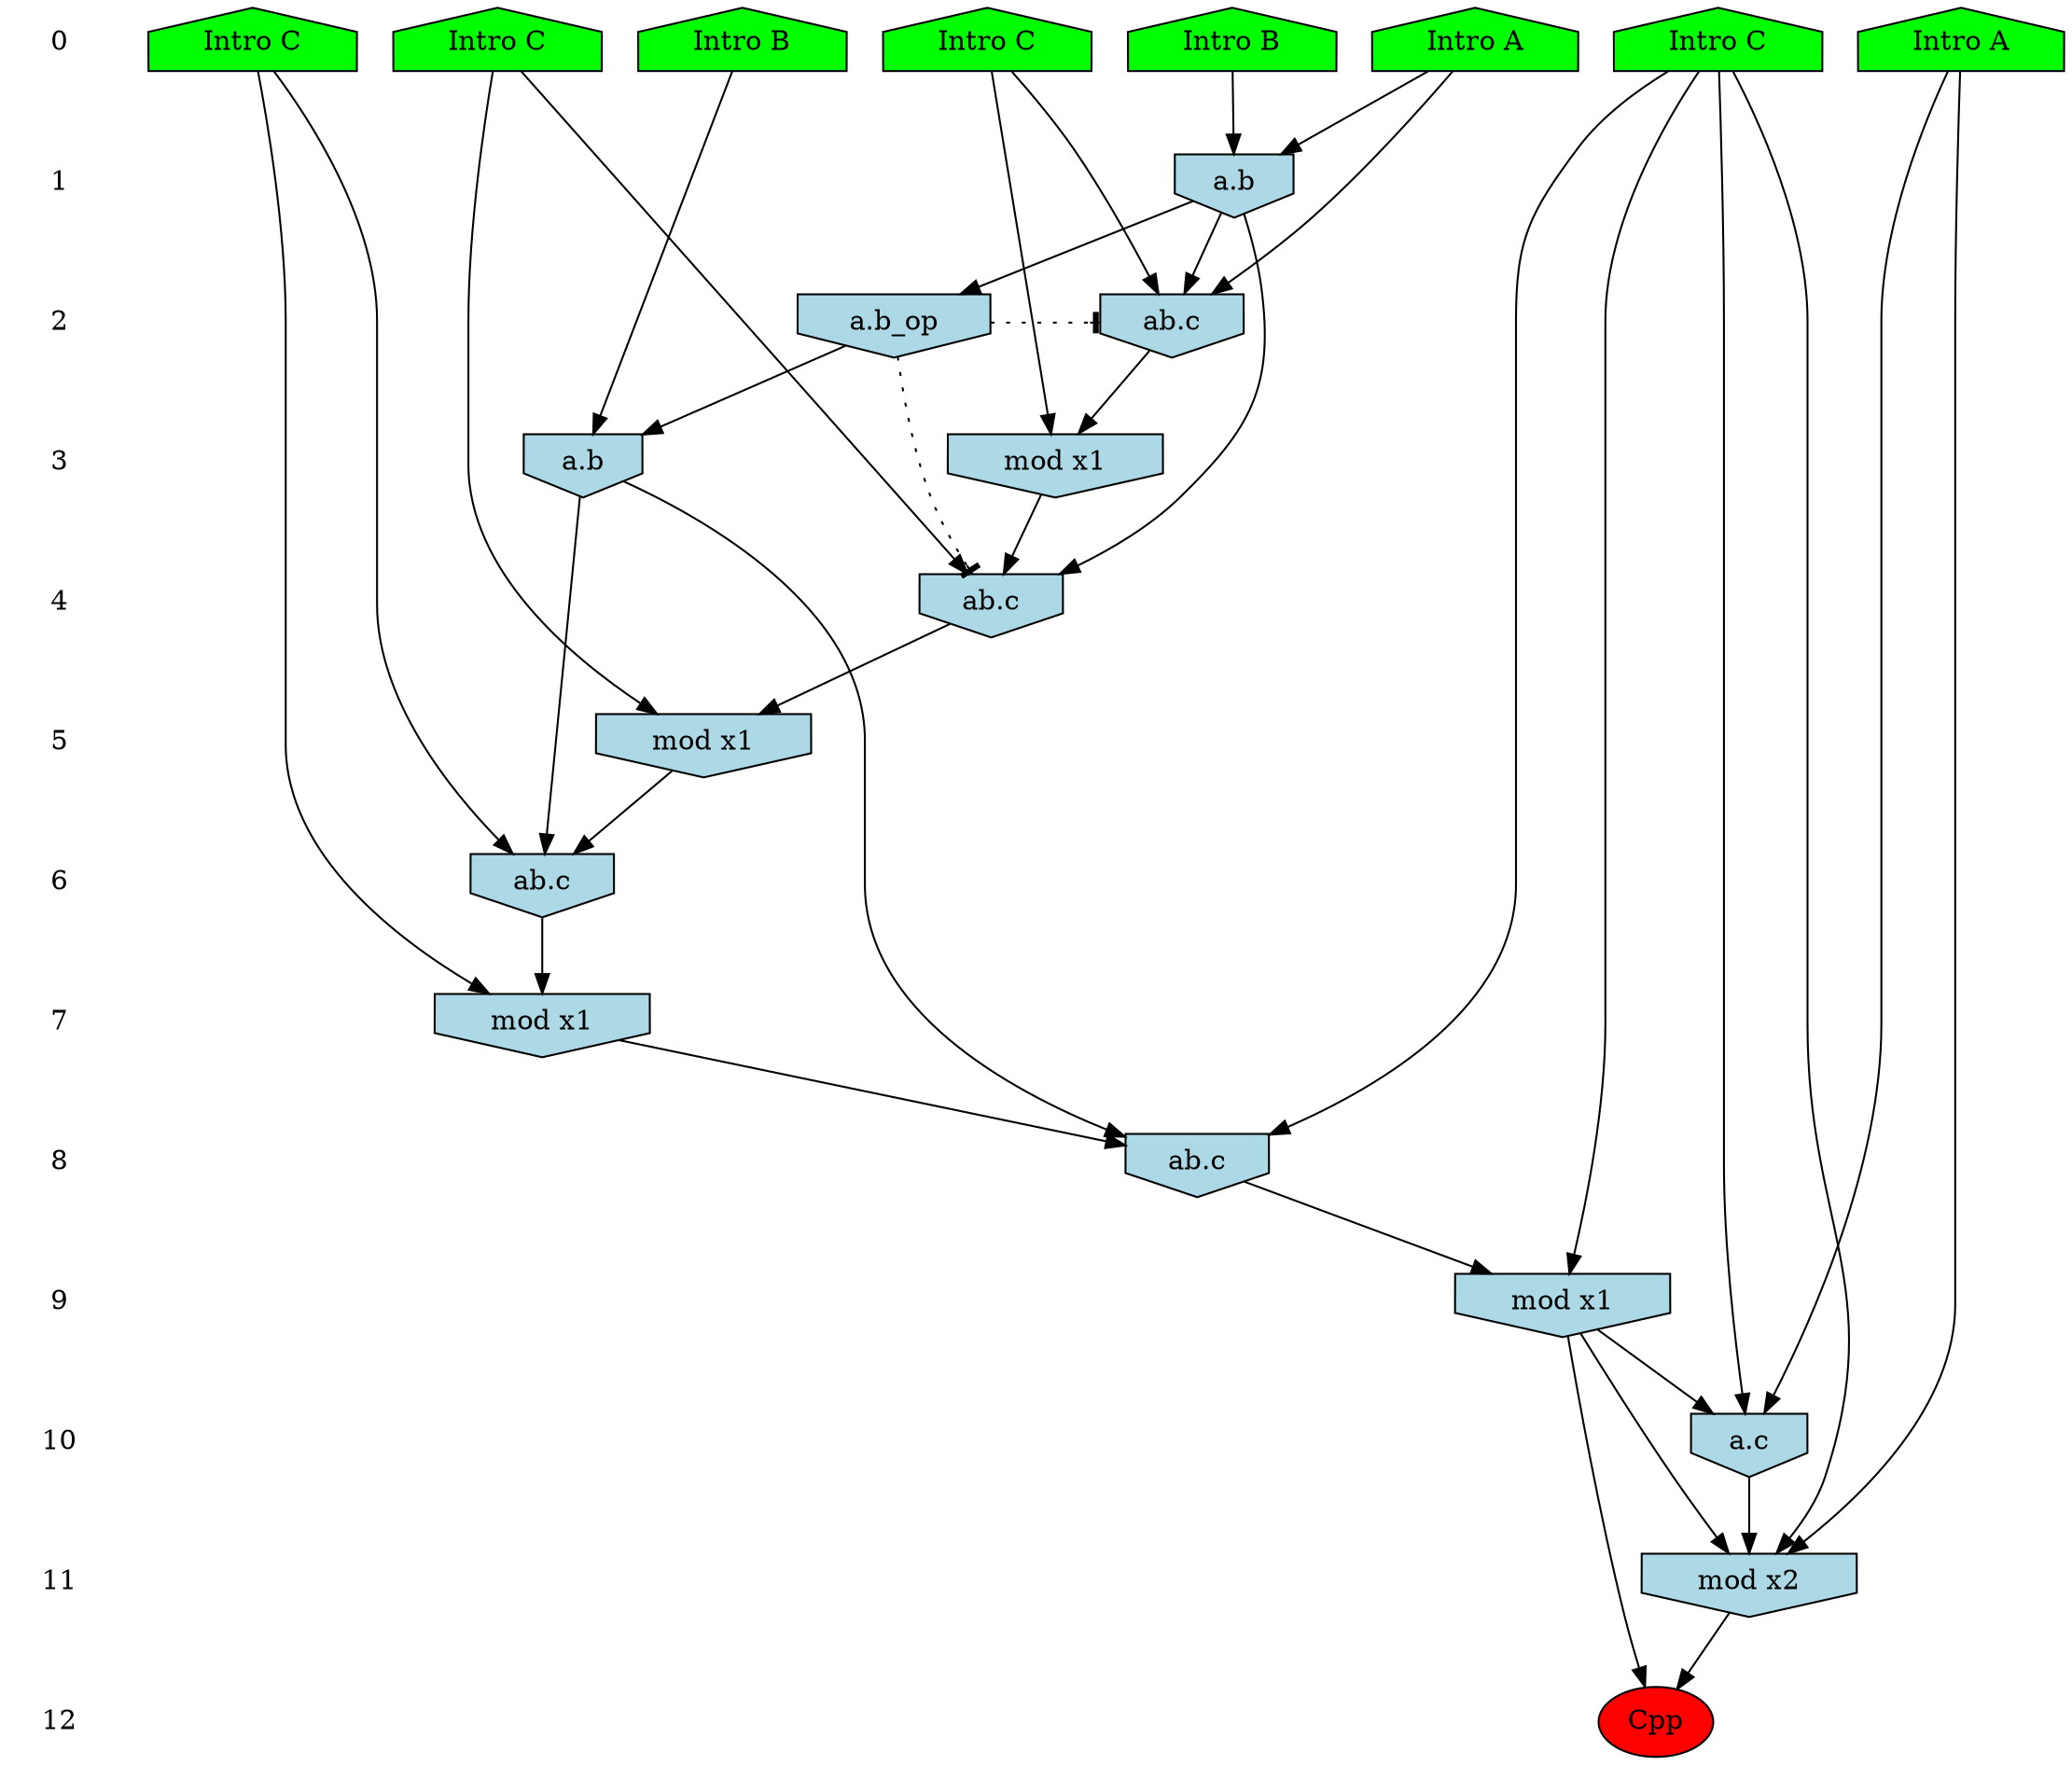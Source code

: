 /* Compression of 1 causal flows obtained in average at 2.105819E+01 t.u */
/* Compressed causal flows were: [3966] */
digraph G{
 ranksep=.5 ; 
{ rank = same ; "0" [shape=plaintext] ; node_1 [label ="Intro A", shape=house, style=filled, fillcolor=green] ;
node_2 [label ="Intro B", shape=house, style=filled, fillcolor=green] ;
node_3 [label ="Intro A", shape=house, style=filled, fillcolor=green] ;
node_4 [label ="Intro B", shape=house, style=filled, fillcolor=green] ;
node_5 [label ="Intro C", shape=house, style=filled, fillcolor=green] ;
node_6 [label ="Intro C", shape=house, style=filled, fillcolor=green] ;
node_7 [label ="Intro C", shape=house, style=filled, fillcolor=green] ;
node_8 [label ="Intro C", shape=house, style=filled, fillcolor=green] ;
}
{ rank = same ; "1" [shape=plaintext] ; node_9 [label="a.b", shape=invhouse, style=filled, fillcolor = lightblue] ;
}
{ rank = same ; "2" [shape=plaintext] ; node_10 [label="ab.c", shape=invhouse, style=filled, fillcolor = lightblue] ;
node_13 [label="a.b_op", shape=invhouse, style=filled, fillcolor = lightblue] ;
}
{ rank = same ; "3" [shape=plaintext] ; node_11 [label="mod x1", shape=invhouse, style=filled, fillcolor = lightblue] ;
node_15 [label="a.b", shape=invhouse, style=filled, fillcolor = lightblue] ;
}
{ rank = same ; "4" [shape=plaintext] ; node_12 [label="ab.c", shape=invhouse, style=filled, fillcolor = lightblue] ;
}
{ rank = same ; "5" [shape=plaintext] ; node_14 [label="mod x1", shape=invhouse, style=filled, fillcolor = lightblue] ;
}
{ rank = same ; "6" [shape=plaintext] ; node_16 [label="ab.c", shape=invhouse, style=filled, fillcolor = lightblue] ;
}
{ rank = same ; "7" [shape=plaintext] ; node_17 [label="mod x1", shape=invhouse, style=filled, fillcolor = lightblue] ;
}
{ rank = same ; "8" [shape=plaintext] ; node_18 [label="ab.c", shape=invhouse, style=filled, fillcolor = lightblue] ;
}
{ rank = same ; "9" [shape=plaintext] ; node_19 [label="mod x1", shape=invhouse, style=filled, fillcolor = lightblue] ;
}
{ rank = same ; "10" [shape=plaintext] ; node_20 [label="a.c", shape=invhouse, style=filled, fillcolor = lightblue] ;
}
{ rank = same ; "11" [shape=plaintext] ; node_21 [label="mod x2", shape=invhouse, style=filled, fillcolor = lightblue] ;
}
{ rank = same ; "12" [shape=plaintext] ; node_22 [label ="Cpp", style=filled, fillcolor=red] ;
}
"0" -> "1" [style="invis"]; 
"1" -> "2" [style="invis"]; 
"2" -> "3" [style="invis"]; 
"3" -> "4" [style="invis"]; 
"4" -> "5" [style="invis"]; 
"5" -> "6" [style="invis"]; 
"6" -> "7" [style="invis"]; 
"7" -> "8" [style="invis"]; 
"8" -> "9" [style="invis"]; 
"9" -> "10" [style="invis"]; 
"10" -> "11" [style="invis"]; 
"11" -> "12" [style="invis"]; 
node_1 -> node_9
node_4 -> node_9
node_1 -> node_10
node_5 -> node_10
node_9 -> node_10
node_5 -> node_11
node_10 -> node_11
node_6 -> node_12
node_9 -> node_12
node_11 -> node_12
node_9 -> node_13
node_6 -> node_14
node_12 -> node_14
node_2 -> node_15
node_13 -> node_15
node_8 -> node_16
node_14 -> node_16
node_15 -> node_16
node_8 -> node_17
node_16 -> node_17
node_7 -> node_18
node_15 -> node_18
node_17 -> node_18
node_7 -> node_19
node_18 -> node_19
node_3 -> node_20
node_7 -> node_20
node_19 -> node_20
node_3 -> node_21
node_7 -> node_21
node_19 -> node_21
node_20 -> node_21
node_19 -> node_22
node_21 -> node_22
node_13 -> node_12 [style=dotted, arrowhead = tee] 
node_13 -> node_10 [style=dotted, arrowhead = tee] 
}
/*
 Dot generation time: 0.000104
*/